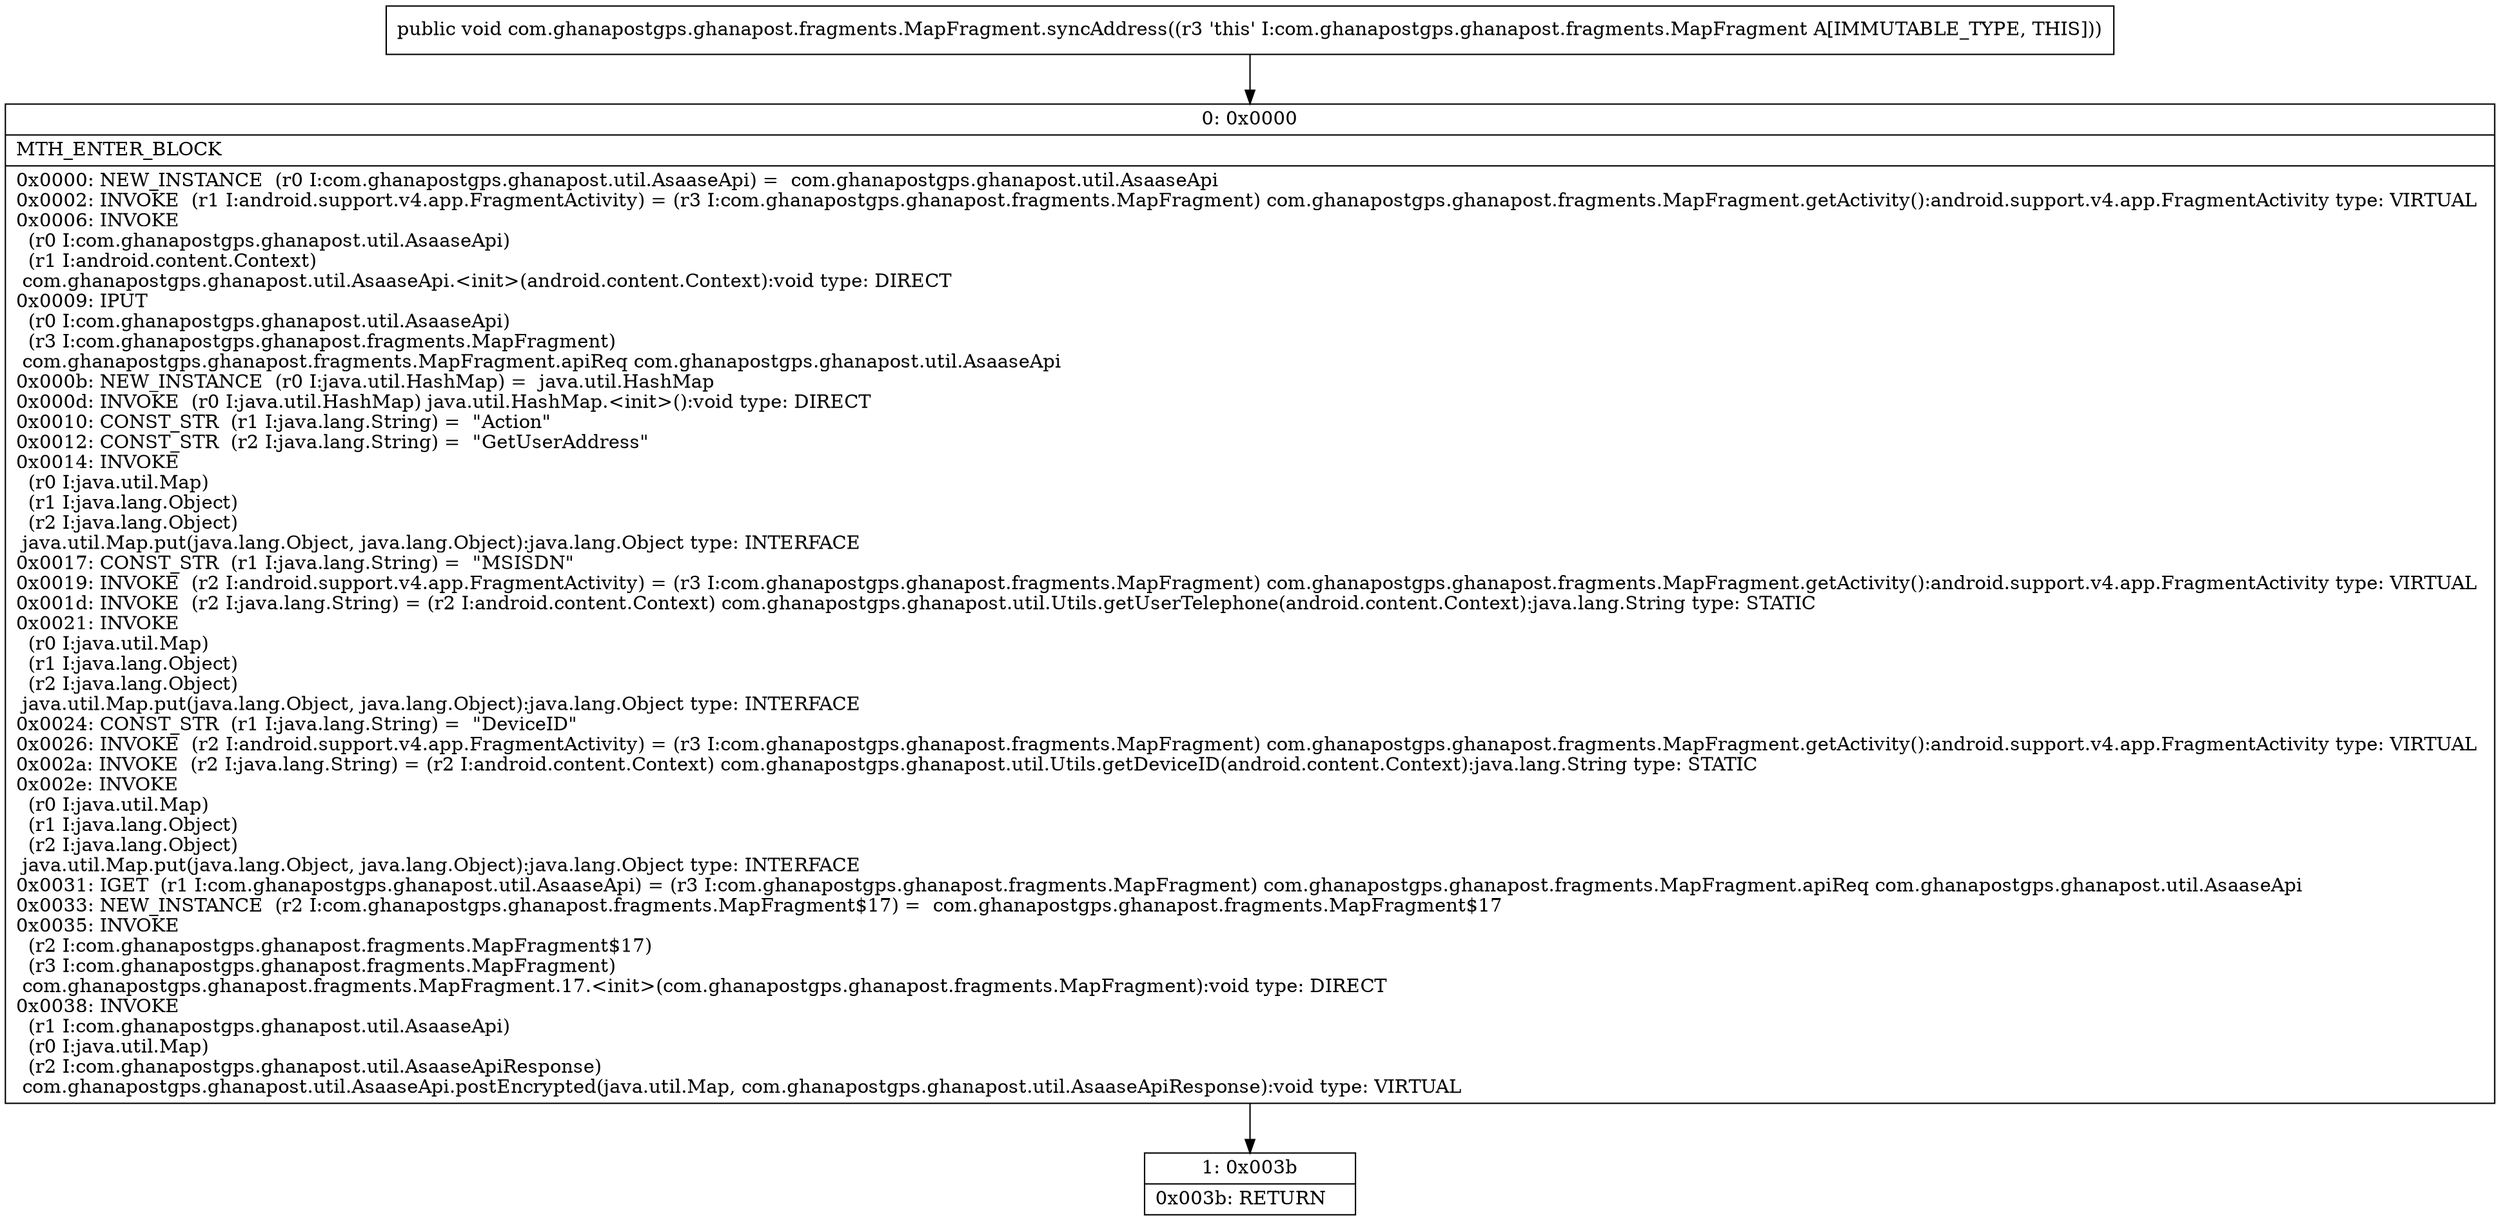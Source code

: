 digraph "CFG forcom.ghanapostgps.ghanapost.fragments.MapFragment.syncAddress()V" {
Node_0 [shape=record,label="{0\:\ 0x0000|MTH_ENTER_BLOCK\l|0x0000: NEW_INSTANCE  (r0 I:com.ghanapostgps.ghanapost.util.AsaaseApi) =  com.ghanapostgps.ghanapost.util.AsaaseApi \l0x0002: INVOKE  (r1 I:android.support.v4.app.FragmentActivity) = (r3 I:com.ghanapostgps.ghanapost.fragments.MapFragment) com.ghanapostgps.ghanapost.fragments.MapFragment.getActivity():android.support.v4.app.FragmentActivity type: VIRTUAL \l0x0006: INVOKE  \l  (r0 I:com.ghanapostgps.ghanapost.util.AsaaseApi)\l  (r1 I:android.content.Context)\l com.ghanapostgps.ghanapost.util.AsaaseApi.\<init\>(android.content.Context):void type: DIRECT \l0x0009: IPUT  \l  (r0 I:com.ghanapostgps.ghanapost.util.AsaaseApi)\l  (r3 I:com.ghanapostgps.ghanapost.fragments.MapFragment)\l com.ghanapostgps.ghanapost.fragments.MapFragment.apiReq com.ghanapostgps.ghanapost.util.AsaaseApi \l0x000b: NEW_INSTANCE  (r0 I:java.util.HashMap) =  java.util.HashMap \l0x000d: INVOKE  (r0 I:java.util.HashMap) java.util.HashMap.\<init\>():void type: DIRECT \l0x0010: CONST_STR  (r1 I:java.lang.String) =  \"Action\" \l0x0012: CONST_STR  (r2 I:java.lang.String) =  \"GetUserAddress\" \l0x0014: INVOKE  \l  (r0 I:java.util.Map)\l  (r1 I:java.lang.Object)\l  (r2 I:java.lang.Object)\l java.util.Map.put(java.lang.Object, java.lang.Object):java.lang.Object type: INTERFACE \l0x0017: CONST_STR  (r1 I:java.lang.String) =  \"MSISDN\" \l0x0019: INVOKE  (r2 I:android.support.v4.app.FragmentActivity) = (r3 I:com.ghanapostgps.ghanapost.fragments.MapFragment) com.ghanapostgps.ghanapost.fragments.MapFragment.getActivity():android.support.v4.app.FragmentActivity type: VIRTUAL \l0x001d: INVOKE  (r2 I:java.lang.String) = (r2 I:android.content.Context) com.ghanapostgps.ghanapost.util.Utils.getUserTelephone(android.content.Context):java.lang.String type: STATIC \l0x0021: INVOKE  \l  (r0 I:java.util.Map)\l  (r1 I:java.lang.Object)\l  (r2 I:java.lang.Object)\l java.util.Map.put(java.lang.Object, java.lang.Object):java.lang.Object type: INTERFACE \l0x0024: CONST_STR  (r1 I:java.lang.String) =  \"DeviceID\" \l0x0026: INVOKE  (r2 I:android.support.v4.app.FragmentActivity) = (r3 I:com.ghanapostgps.ghanapost.fragments.MapFragment) com.ghanapostgps.ghanapost.fragments.MapFragment.getActivity():android.support.v4.app.FragmentActivity type: VIRTUAL \l0x002a: INVOKE  (r2 I:java.lang.String) = (r2 I:android.content.Context) com.ghanapostgps.ghanapost.util.Utils.getDeviceID(android.content.Context):java.lang.String type: STATIC \l0x002e: INVOKE  \l  (r0 I:java.util.Map)\l  (r1 I:java.lang.Object)\l  (r2 I:java.lang.Object)\l java.util.Map.put(java.lang.Object, java.lang.Object):java.lang.Object type: INTERFACE \l0x0031: IGET  (r1 I:com.ghanapostgps.ghanapost.util.AsaaseApi) = (r3 I:com.ghanapostgps.ghanapost.fragments.MapFragment) com.ghanapostgps.ghanapost.fragments.MapFragment.apiReq com.ghanapostgps.ghanapost.util.AsaaseApi \l0x0033: NEW_INSTANCE  (r2 I:com.ghanapostgps.ghanapost.fragments.MapFragment$17) =  com.ghanapostgps.ghanapost.fragments.MapFragment$17 \l0x0035: INVOKE  \l  (r2 I:com.ghanapostgps.ghanapost.fragments.MapFragment$17)\l  (r3 I:com.ghanapostgps.ghanapost.fragments.MapFragment)\l com.ghanapostgps.ghanapost.fragments.MapFragment.17.\<init\>(com.ghanapostgps.ghanapost.fragments.MapFragment):void type: DIRECT \l0x0038: INVOKE  \l  (r1 I:com.ghanapostgps.ghanapost.util.AsaaseApi)\l  (r0 I:java.util.Map)\l  (r2 I:com.ghanapostgps.ghanapost.util.AsaaseApiResponse)\l com.ghanapostgps.ghanapost.util.AsaaseApi.postEncrypted(java.util.Map, com.ghanapostgps.ghanapost.util.AsaaseApiResponse):void type: VIRTUAL \l}"];
Node_1 [shape=record,label="{1\:\ 0x003b|0x003b: RETURN   \l}"];
MethodNode[shape=record,label="{public void com.ghanapostgps.ghanapost.fragments.MapFragment.syncAddress((r3 'this' I:com.ghanapostgps.ghanapost.fragments.MapFragment A[IMMUTABLE_TYPE, THIS])) }"];
MethodNode -> Node_0;
Node_0 -> Node_1;
}

